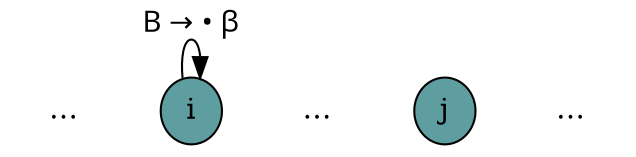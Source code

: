 digraph x {
   rankdir=LR;
   ranksep=0.25;  
   
   /* The nodes */
   {
       node [style=filled, height=0.1,width=0.1,fillcolor=cadetblue];
       1 [label="i"];
       2 [label="j"];
   }

   /* The sentence */
   {
       edge [style=invis, weight=100];
       node [shape=plaintext];
       dots1->1->dots2->2->dots3;
       dots1 [label="&hellip;"];
       dots2 [label="&hellip;"];
       dots3 [label="&hellip;"];
   }
   
   /* Edges */
   {
       edge [fontname=LucidaGrande];
       1->1 [label="B &rarr; &bull; &beta;"];
   }

}

